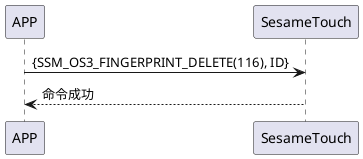 @startuml
APP -> SesameTouch: {SSM_OS3_FINGERPRINT_DELETE(116), ID}
SesameTouch --> APP: 命令成功
@enduml
